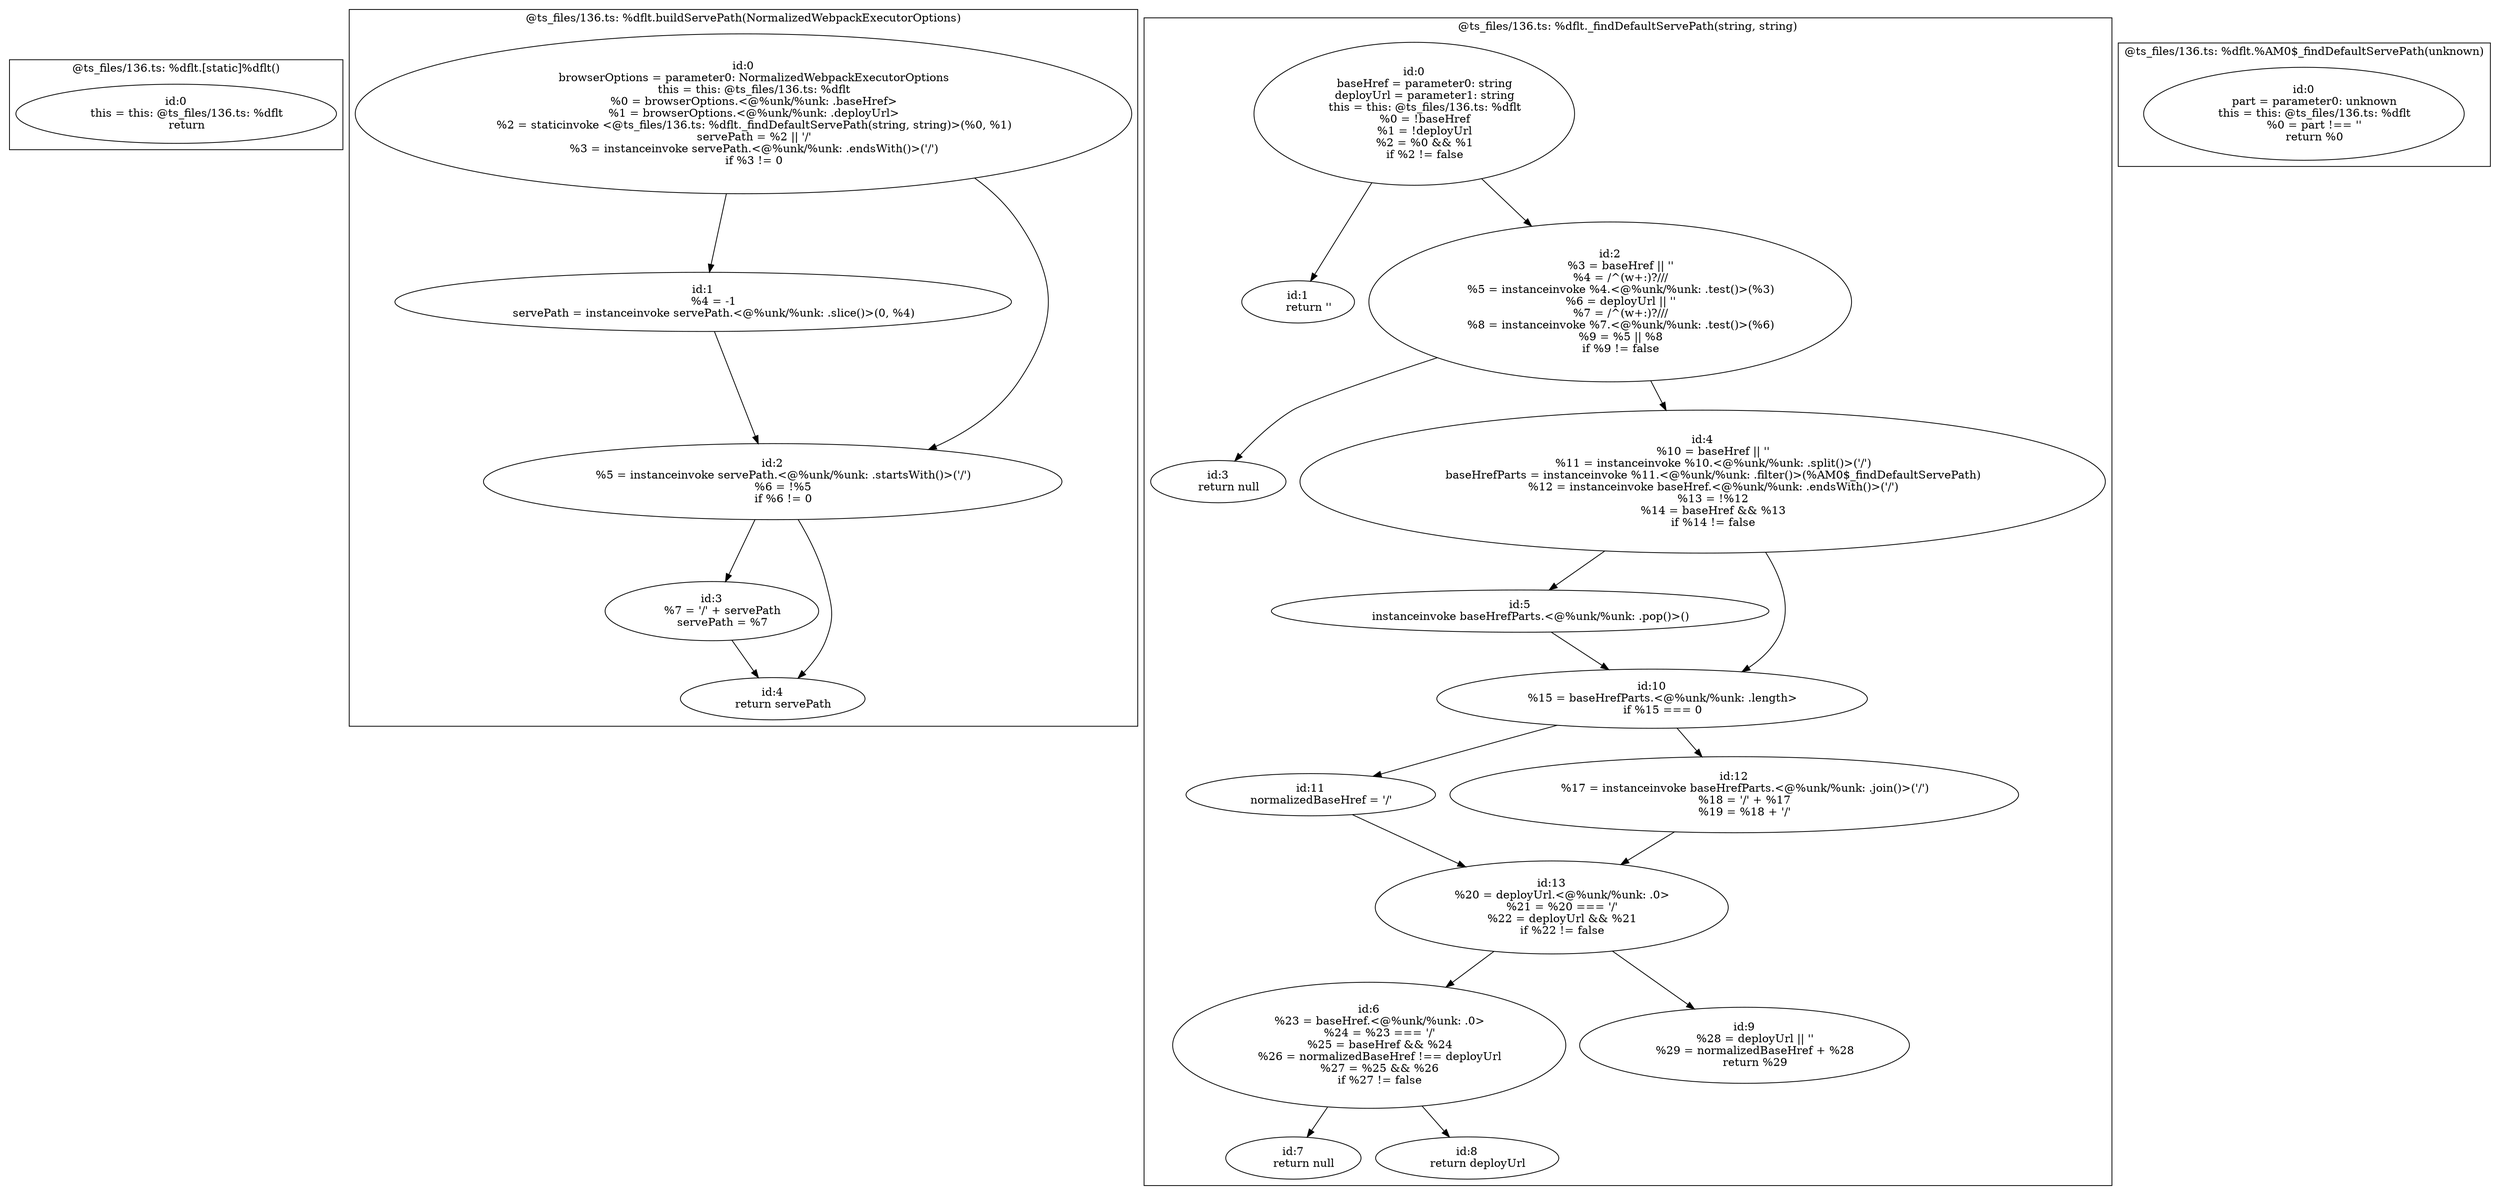 digraph "136.ts" {
subgraph "cluster_@ts_files/136.ts: %dflt.[static]%dflt()" {
  label="@ts_files/136.ts: %dflt.[static]%dflt()";
  Node33740 [label="id:0
      this = this: @ts_files/136.ts: %dflt
      return"];
}
subgraph "cluster_@ts_files/136.ts: %dflt.buildServePath(NormalizedWebpackExecutorOptions)" {
  label="@ts_files/136.ts: %dflt.buildServePath(NormalizedWebpackExecutorOptions)";
  Node68620 [label="id:0
      browserOptions = parameter0: NormalizedWebpackExecutorOptions
      this = this: @ts_files/136.ts: %dflt
      %0 = browserOptions.<@%unk/%unk: .baseHref>
      %1 = browserOptions.<@%unk/%unk: .deployUrl>
      %2 = staticinvoke <@ts_files/136.ts: %dflt._findDefaultServePath(string, string)>(%0, %1)
      servePath = %2 || '/'
      %3 = instanceinvoke servePath.<@%unk/%unk: .endsWith()>('/')
      if %3 != 0"];
  Node68621 [label="id:1
      %4 = -1
      servePath = instanceinvoke servePath.<@%unk/%unk: .slice()>(0, %4)"];
  Node68622 [label="id:2
      %5 = instanceinvoke servePath.<@%unk/%unk: .startsWith()>('/')
      %6 = !%5
      if %6 != 0"];
  Node68623 [label="id:3
      %7 = '/' + servePath
      servePath = %7"];
  Node68624 [label="id:4
      return servePath"];
  Node68620 -> Node68621;
  Node68620 -> Node68622;
  Node68621 -> Node68622;
  Node68622 -> Node68623;
  Node68622 -> Node68624;
  Node68623 -> Node68624;
}
subgraph "cluster_@ts_files/136.ts: %dflt._findDefaultServePath(string, string)" {
  label="@ts_files/136.ts: %dflt._findDefaultServePath(string, string)";
  Node56160 [label="id:0
      baseHref = parameter0: string
      deployUrl = parameter1: string
      this = this: @ts_files/136.ts: %dflt
      %0 = !baseHref
      %1 = !deployUrl
      %2 = %0 && %1
      if %2 != false"];
  Node56161 [label="id:1
      return ''"];
  Node56162 [label="id:2
      %3 = baseHref || ''
      %4 = /^(\w+:)?\/\//
      %5 = instanceinvoke %4.<@%unk/%unk: .test()>(%3)
      %6 = deployUrl || ''
      %7 = /^(\w+:)?\/\//
      %8 = instanceinvoke %7.<@%unk/%unk: .test()>(%6)
      %9 = %5 || %8
      if %9 != false"];
  Node56163 [label="id:3
      return null"];
  Node56164 [label="id:4
      %10 = baseHref || ''
      %11 = instanceinvoke %10.<@%unk/%unk: .split()>('/')
      baseHrefParts = instanceinvoke %11.<@%unk/%unk: .filter()>(%AM0$_findDefaultServePath)
      %12 = instanceinvoke baseHref.<@%unk/%unk: .endsWith()>('/')
      %13 = !%12
      %14 = baseHref && %13
      if %14 != false"];
  Node56165 [label="id:5
      instanceinvoke baseHrefParts.<@%unk/%unk: .pop()>()"];
  Node56166 [label="id:6
      %23 = baseHref.<@%unk/%unk: .0>
      %24 = %23 === '/'
      %25 = baseHref && %24
      %26 = normalizedBaseHref !== deployUrl
      %27 = %25 && %26
      if %27 != false"];
  Node56167 [label="id:7
      return null"];
  Node56168 [label="id:8
      return deployUrl"];
  Node56169 [label="id:9
      %28 = deployUrl || ''
      %29 = normalizedBaseHref + %28
      return %29"];
  Node561610 [label="id:10
      %15 = baseHrefParts.<@%unk/%unk: .length>
      if %15 === 0"];
  Node561611 [label="id:11
      normalizedBaseHref = '/'"];
  Node561612 [label="id:12
      %17 = instanceinvoke baseHrefParts.<@%unk/%unk: .join()>('/')
      %18 = '/' + %17
      %19 = %18 + '/'"];
  Node561613 [label="id:13
      %20 = deployUrl.<@%unk/%unk: .0>
      %21 = %20 === '/'
      %22 = deployUrl && %21
      if %22 != false"];
  Node56160 -> Node56161;
  Node56160 -> Node56162;
  Node56162 -> Node56163;
  Node56162 -> Node56164;
  Node56164 -> Node56165;
  Node56164 -> Node561610;
  Node56165 -> Node561610;
  Node56166 -> Node56167;
  Node56166 -> Node56168;
  Node561610 -> Node561611;
  Node561610 -> Node561612;
  Node561611 -> Node561613;
  Node561612 -> Node561613;
  Node561613 -> Node56166;
  Node561613 -> Node56169;
}
subgraph "cluster_@ts_files/136.ts: %dflt.%AM0$_findDefaultServePath(unknown)" {
  label="@ts_files/136.ts: %dflt.%AM0$_findDefaultServePath(unknown)";
  Node52610 [label="id:0
      part = parameter0: unknown
      this = this: @ts_files/136.ts: %dflt
      %0 = part !== ''
      return %0"];
}
}
